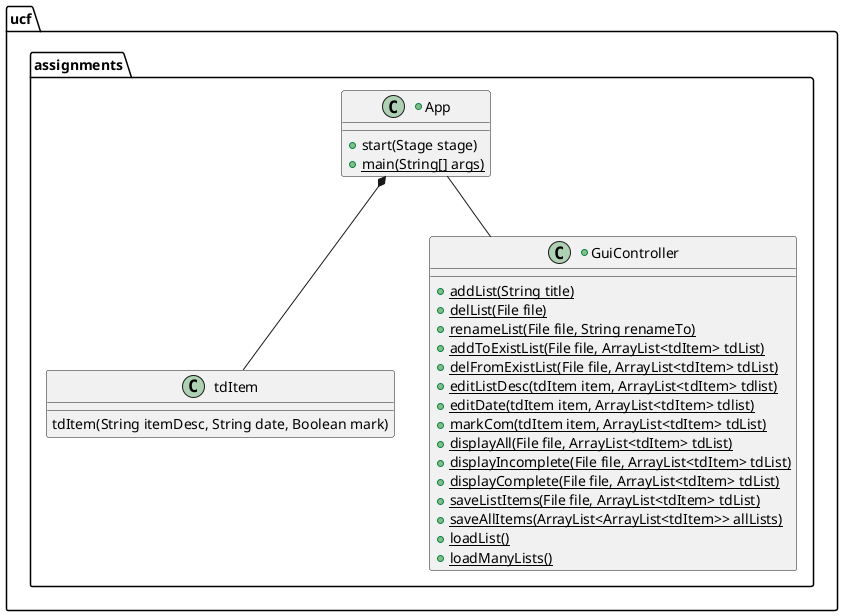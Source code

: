 @startuml
'https://plantuml.com/class-diagram

package ucf.assignments{

    App *-- tdItem
    App -- GuiController

    +Class App{
    +start(Stage stage)
    +{static}main(String[] args)
    }

    Class tdItem{
        tdItem(String itemDesc, String date, Boolean mark)
    }

    +Class GuiController{
        +{static}addList(String title)
        +{static}delList(File file)
        +{static}renameList(File file, String renameTo)
        +{static}addToExistList(File file, ArrayList<tdItem> tdList)
        +{static}delFromExistList(File file, ArrayList<tdItem> tdList)
        +{static}editListDesc(tdItem item, ArrayList<tdItem> tdlist)
        +{static}editDate(tdItem item, ArrayList<tdItem> tdlist)
        +{static}markCom(tdItem item, ArrayList<tdItem> tdList)
        +{static}displayAll(File file, ArrayList<tdItem> tdList)
        +{static}displayIncomplete(File file, ArrayList<tdItem> tdList)
        +{static}displayComplete(File file, ArrayList<tdItem> tdList)
        +{static}saveListItems(File file, ArrayList<tdItem> tdList)
        +{static}saveAllItems(ArrayList<ArrayList<tdItem>> allLists)
        +{static}loadList()
        +{static}loadManyLists()
    }

}
@enduml